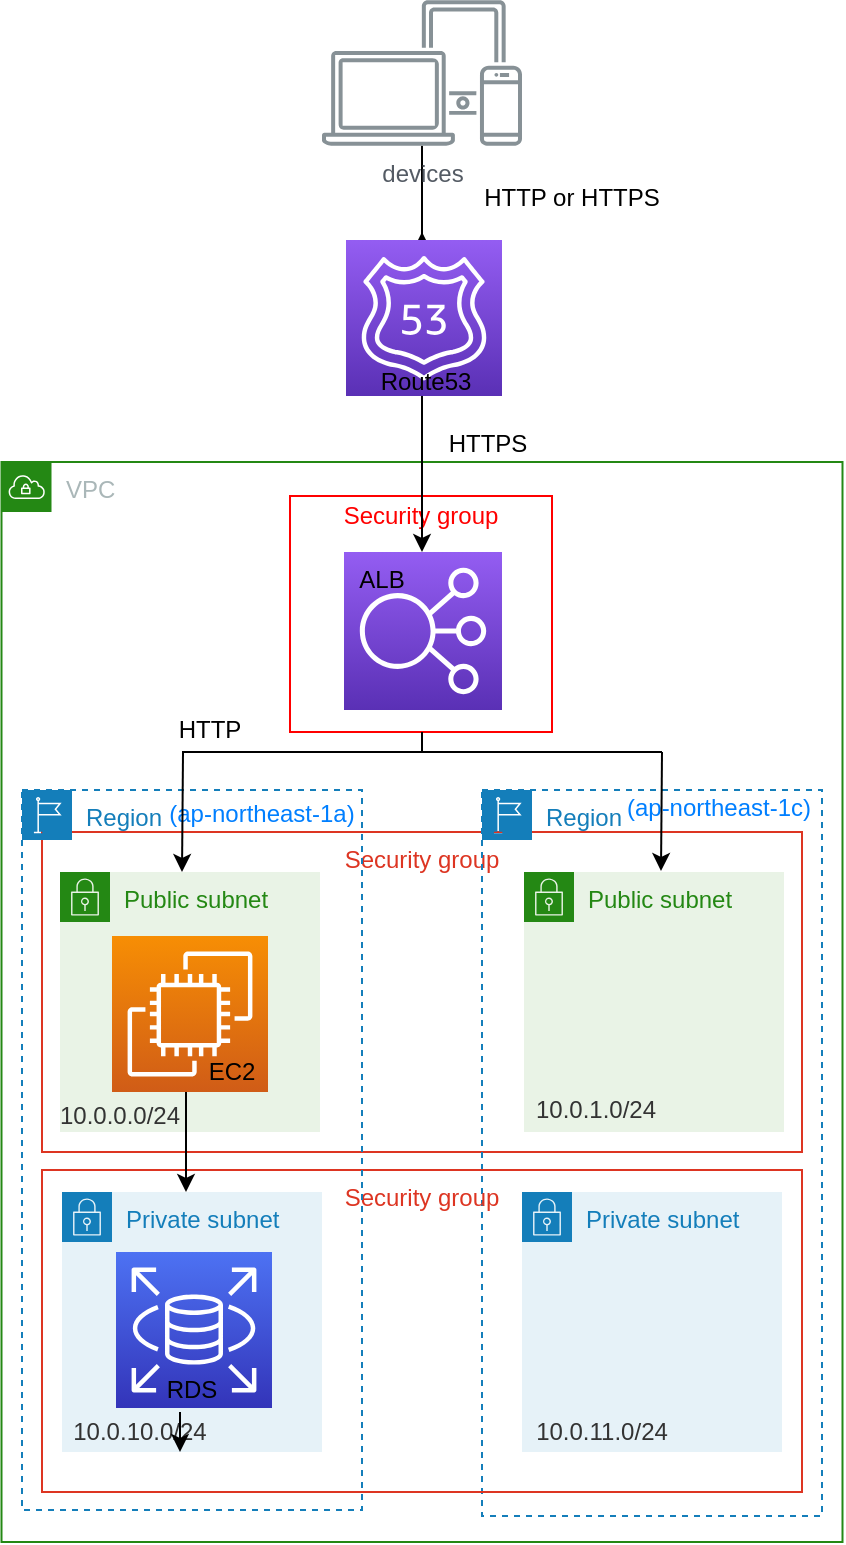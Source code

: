 <mxfile version="13.10.0" type="embed">
    <diagram id="-oZIzZHeygxcKHyczaxx" name="Page-1">
        <mxGraphModel dx="956" dy="237" grid="1" gridSize="10" guides="1" tooltips="1" connect="1" arrows="1" fold="1" page="1" pageScale="1" pageWidth="850" pageHeight="1100" background="none" math="0" shadow="0">
            <root>
                <mxCell id="0"/>
                <mxCell id="1" parent="0"/>
                <mxCell id="43" value="Security group" style="fillColor=none;strokeColor=#DD3522;verticalAlign=top;fontStyle=0;fontColor=#DD3522;rounded=0;glass=0;labelBackgroundColor=none;sketch=0;" vertex="1" parent="1">
                    <mxGeometry x="290" y="420" width="380" height="160" as="geometry"/>
                </mxCell>
                <mxCell id="32" value="Region" style="points=[[0,0],[0.25,0],[0.5,0],[0.75,0],[1,0],[1,0.25],[1,0.5],[1,0.75],[1,1],[0.75,1],[0.5,1],[0.25,1],[0,1],[0,0.75],[0,0.5],[0,0.25]];outlineConnect=0;gradientColor=none;html=1;whiteSpace=wrap;fontSize=12;fontStyle=0;shape=mxgraph.aws4.group;grIcon=mxgraph.aws4.group_region;strokeColor=#147EBA;fillColor=none;verticalAlign=top;align=left;spacingLeft=30;fontColor=#147EBA;dashed=1;rounded=0;glass=0;labelBackgroundColor=none;sketch=0;" vertex="1" parent="1">
                    <mxGeometry x="510" y="399" width="170" height="363" as="geometry"/>
                </mxCell>
                <mxCell id="14" value="VPC" style="points=[[0,0],[0.25,0],[0.5,0],[0.75,0],[1,0],[1,0.25],[1,0.5],[1,0.75],[1,1],[0.75,1],[0.5,1],[0.25,1],[0,1],[0,0.75],[0,0.5],[0,0.25]];outlineConnect=0;gradientColor=none;html=1;whiteSpace=wrap;fontSize=12;fontStyle=0;shape=mxgraph.aws4.group;grIcon=mxgraph.aws4.group_vpc;strokeColor=#248814;fillColor=none;verticalAlign=top;align=left;spacingLeft=30;fontColor=#AAB7B8;dashed=0;rounded=0;glass=0;labelBackgroundColor=none;sketch=0;" vertex="1" parent="1">
                    <mxGeometry x="269.75" y="235" width="420.5" height="540" as="geometry"/>
                </mxCell>
                <mxCell id="44" value="Security group" style="fillColor=none;strokeColor=#DD3522;verticalAlign=top;fontStyle=0;fontColor=#DD3522;rounded=0;glass=0;labelBackgroundColor=none;sketch=0;" vertex="1" parent="1">
                    <mxGeometry x="290" y="589" width="380" height="161" as="geometry"/>
                </mxCell>
                <mxCell id="23" value="Public subnet" style="points=[[0,0],[0.25,0],[0.5,0],[0.75,0],[1,0],[1,0.25],[1,0.5],[1,0.75],[1,1],[0.75,1],[0.5,1],[0.25,1],[0,1],[0,0.75],[0,0.5],[0,0.25]];outlineConnect=0;gradientColor=none;html=1;whiteSpace=wrap;fontSize=12;fontStyle=0;shape=mxgraph.aws4.group;grIcon=mxgraph.aws4.group_security_group;grStroke=0;strokeColor=#248814;fillColor=#E9F3E6;verticalAlign=top;align=left;spacingLeft=30;fontColor=#248814;dashed=0;rounded=0;glass=0;labelBackgroundColor=none;sketch=0;" vertex="1" parent="1">
                    <mxGeometry x="531" y="440" width="130" height="130" as="geometry"/>
                </mxCell>
                <mxCell id="24" value="Public subnet" style="points=[[0,0],[0.25,0],[0.5,0],[0.75,0],[1,0],[1,0.25],[1,0.5],[1,0.75],[1,1],[0.75,1],[0.5,1],[0.25,1],[0,1],[0,0.75],[0,0.5],[0,0.25]];outlineConnect=0;gradientColor=none;html=1;whiteSpace=wrap;fontSize=12;fontStyle=0;shape=mxgraph.aws4.group;grIcon=mxgraph.aws4.group_security_group;grStroke=0;strokeColor=#248814;fillColor=#E9F3E6;verticalAlign=top;align=left;spacingLeft=30;fontColor=#248814;dashed=0;rounded=0;glass=0;labelBackgroundColor=none;sketch=0;" vertex="1" parent="1">
                    <mxGeometry x="299" y="440" width="130" height="130" as="geometry"/>
                </mxCell>
                <mxCell id="37" value="Region" style="points=[[0,0],[0.25,0],[0.5,0],[0.75,0],[1,0],[1,0.25],[1,0.5],[1,0.75],[1,1],[0.75,1],[0.5,1],[0.25,1],[0,1],[0,0.75],[0,0.5],[0,0.25]];outlineConnect=0;gradientColor=none;html=1;whiteSpace=wrap;fontSize=12;fontStyle=0;shape=mxgraph.aws4.group;grIcon=mxgraph.aws4.group_region;strokeColor=#147EBA;fillColor=none;verticalAlign=top;align=left;spacingLeft=30;fontColor=#147EBA;dashed=1;rounded=0;glass=0;labelBackgroundColor=none;sketch=0;" vertex="1" parent="1">
                    <mxGeometry x="280" y="399" width="170" height="360" as="geometry"/>
                </mxCell>
                <mxCell id="12" value="" style="rounded=0;whiteSpace=wrap;html=1;labelBackgroundColor=none;fillColor=none;strokeColor=#FF0000;sketch=0;glass=0;" vertex="1" parent="1">
                    <mxGeometry x="414" y="252" width="131" height="118" as="geometry"/>
                </mxCell>
                <mxCell id="4" style="edgeStyle=orthogonalEdgeStyle;rounded=0;orthogonalLoop=1;jettySize=auto;html=1;" parent="1" edge="1">
                    <mxGeometry relative="1" as="geometry">
                        <mxPoint x="480" y="120" as="targetPoint"/>
                        <Array as="points">
                            <mxPoint x="480" y="140"/>
                        </Array>
                        <mxPoint x="480" y="76.871" as="sourcePoint"/>
                    </mxGeometry>
                </mxCell>
                <mxCell id="3" value="devices" style="outlineConnect=0;gradientColor=none;fontColor=#545B64;strokeColor=none;fillColor=#879196;dashed=0;verticalLabelPosition=bottom;verticalAlign=top;align=center;html=1;fontSize=12;fontStyle=0;aspect=fixed;shape=mxgraph.aws4.illustration_devices;pointerEvents=1" parent="1" vertex="1">
                    <mxGeometry x="430" y="4" width="100" height="73" as="geometry"/>
                </mxCell>
                <mxCell id="5" value="" style="outlineConnect=0;fontColor=#232F3E;gradientColor=#945DF2;gradientDirection=north;fillColor=#5A30B5;strokeColor=#ffffff;dashed=0;verticalLabelPosition=bottom;verticalAlign=top;align=center;html=1;fontSize=12;fontStyle=0;aspect=fixed;shape=mxgraph.aws4.resourceIcon;resIcon=mxgraph.aws4.route_53;" parent="1" vertex="1">
                    <mxGeometry x="442" y="124" width="78" height="78" as="geometry"/>
                </mxCell>
                <mxCell id="7" value="Route53" style="rounded=0;whiteSpace=wrap;html=1;labelBackgroundColor=none;fillColor=none;strokeColor=none;" vertex="1" parent="1">
                    <mxGeometry x="441.5" y="185" width="80" height="20" as="geometry"/>
                </mxCell>
                <mxCell id="9" value="HTTPS" style="rounded=0;whiteSpace=wrap;html=1;labelBackgroundColor=none;fillColor=none;strokeColor=none;" vertex="1" parent="1">
                    <mxGeometry x="473" y="216" width="80" height="20" as="geometry"/>
                </mxCell>
                <mxCell id="10" value="" style="outlineConnect=0;fontColor=#232F3E;gradientColor=#945DF2;gradientDirection=north;fillColor=#5A30B5;strokeColor=#ffffff;dashed=0;verticalLabelPosition=bottom;verticalAlign=top;align=center;html=1;fontSize=12;fontStyle=0;aspect=fixed;shape=mxgraph.aws4.resourceIcon;resIcon=mxgraph.aws4.elastic_load_balancing;labelBackgroundColor=none;" vertex="1" parent="1">
                    <mxGeometry x="441" y="280" width="79" height="79" as="geometry"/>
                </mxCell>
                <mxCell id="11" value="ALB" style="rounded=0;whiteSpace=wrap;html=1;labelBackgroundColor=none;fillColor=none;strokeColor=none;" vertex="1" parent="1">
                    <mxGeometry x="420" y="284" width="80" height="20" as="geometry"/>
                </mxCell>
                <mxCell id="13" value="&lt;font color=&quot;#ff0000&quot;&gt;Security group&lt;/font&gt;" style="rounded=0;whiteSpace=wrap;html=1;labelBackgroundColor=none;fillColor=none;strokeColor=none;" vertex="1" parent="1">
                    <mxGeometry x="428" y="252" width="103" height="20" as="geometry"/>
                </mxCell>
                <mxCell id="25" value="Private subnet" style="points=[[0,0],[0.25,0],[0.5,0],[0.75,0],[1,0],[1,0.25],[1,0.5],[1,0.75],[1,1],[0.75,1],[0.5,1],[0.25,1],[0,1],[0,0.75],[0,0.5],[0,0.25]];outlineConnect=0;gradientColor=none;html=1;whiteSpace=wrap;fontSize=12;fontStyle=0;shape=mxgraph.aws4.group;grIcon=mxgraph.aws4.group_security_group;grStroke=0;strokeColor=#147EBA;fillColor=#E6F2F8;verticalAlign=top;align=left;spacingLeft=30;fontColor=#147EBA;dashed=0;rounded=0;glass=0;labelBackgroundColor=none;sketch=0;" vertex="1" parent="1">
                    <mxGeometry x="530" y="600" width="130" height="130" as="geometry"/>
                </mxCell>
                <mxCell id="26" value="Private subnet" style="points=[[0,0],[0.25,0],[0.5,0],[0.75,0],[1,0],[1,0.25],[1,0.5],[1,0.75],[1,1],[0.75,1],[0.5,1],[0.25,1],[0,1],[0,0.75],[0,0.5],[0,0.25]];outlineConnect=0;gradientColor=none;html=1;whiteSpace=wrap;fontSize=12;fontStyle=0;shape=mxgraph.aws4.group;grIcon=mxgraph.aws4.group_security_group;grStroke=0;strokeColor=#147EBA;fillColor=#E6F2F8;verticalAlign=top;align=left;spacingLeft=30;fontColor=#147EBA;dashed=0;rounded=0;glass=0;labelBackgroundColor=none;sketch=0;" vertex="1" parent="1">
                    <mxGeometry x="300" y="600" width="130" height="130" as="geometry"/>
                </mxCell>
                <mxCell id="30" value="&lt;font color=&quot;#333333&quot;&gt;10.0.10.0/24&lt;/font&gt;" style="rounded=0;whiteSpace=wrap;html=1;labelBackgroundColor=none;fillColor=none;strokeColor=none;" vertex="1" parent="1">
                    <mxGeometry x="299" y="710" width="80" height="20" as="geometry"/>
                </mxCell>
                <mxCell id="34" value="&lt;font color=&quot;#007fff&quot;&gt;(ap-northeast-1c)&lt;/font&gt;" style="rounded=0;whiteSpace=wrap;html=1;labelBackgroundColor=none;fillColor=none;strokeColor=none;" vertex="1" parent="1">
                    <mxGeometry x="577" y="398" width="103" height="20" as="geometry"/>
                </mxCell>
                <mxCell id="39" value="&lt;font color=&quot;#007fff&quot;&gt;(ap-northeast-1a)&lt;/font&gt;" style="rounded=0;whiteSpace=wrap;html=1;labelBackgroundColor=none;fillColor=none;strokeColor=none;" vertex="1" parent="1">
                    <mxGeometry x="350" y="399" width="100" height="23" as="geometry"/>
                </mxCell>
                <mxCell id="42" value="&lt;font color=&quot;#333333&quot;&gt;10.0.11.0/24&lt;/font&gt;" style="rounded=0;whiteSpace=wrap;html=1;labelBackgroundColor=none;fillColor=none;strokeColor=none;" vertex="1" parent="1">
                    <mxGeometry x="530" y="710" width="80" height="20" as="geometry"/>
                </mxCell>
                <mxCell id="45" style="edgeStyle=orthogonalEdgeStyle;rounded=0;orthogonalLoop=1;jettySize=auto;html=1;exitX=0.75;exitY=0;exitDx=0;exitDy=0;entryX=0.75;entryY=1;entryDx=0;entryDy=0;" edge="1" parent="1" source="30" target="30">
                    <mxGeometry relative="1" as="geometry"/>
                </mxCell>
                <mxCell id="46" value="" style="outlineConnect=0;fontColor=#232F3E;gradientColor=#4D72F3;gradientDirection=north;fillColor=#3334B9;strokeColor=#ffffff;dashed=0;verticalLabelPosition=bottom;verticalAlign=top;align=center;html=1;fontSize=12;fontStyle=0;aspect=fixed;shape=mxgraph.aws4.resourceIcon;resIcon=mxgraph.aws4.rds;rounded=0;glass=0;labelBackgroundColor=none;sketch=0;" vertex="1" parent="1">
                    <mxGeometry x="327" y="630" width="78" height="78" as="geometry"/>
                </mxCell>
                <mxCell id="47" value="RDS" style="rounded=0;whiteSpace=wrap;html=1;labelBackgroundColor=none;fillColor=none;strokeColor=none;" vertex="1" parent="1">
                    <mxGeometry x="325" y="689" width="80" height="20" as="geometry"/>
                </mxCell>
                <mxCell id="48" value="" style="outlineConnect=0;fontColor=#232F3E;gradientColor=#F78E04;gradientDirection=north;fillColor=#D05C17;strokeColor=#ffffff;dashed=0;verticalLabelPosition=bottom;verticalAlign=top;align=center;html=1;fontSize=12;fontStyle=0;aspect=fixed;shape=mxgraph.aws4.resourceIcon;resIcon=mxgraph.aws4.ec2;rounded=0;glass=0;labelBackgroundColor=none;sketch=0;" vertex="1" parent="1">
                    <mxGeometry x="325" y="472" width="78" height="78" as="geometry"/>
                </mxCell>
                <mxCell id="49" value="EC2" style="rounded=0;whiteSpace=wrap;html=1;labelBackgroundColor=none;fillColor=none;strokeColor=none;" vertex="1" parent="1">
                    <mxGeometry x="345" y="530" width="80" height="20" as="geometry"/>
                </mxCell>
                <mxCell id="50" value="HTTP or HTTPS" style="rounded=0;whiteSpace=wrap;html=1;labelBackgroundColor=none;fillColor=none;strokeColor=none;" vertex="1" parent="1">
                    <mxGeometry x="495" y="93" width="120" height="20" as="geometry"/>
                </mxCell>
                <mxCell id="54" value="" style="endArrow=classic;html=1;" edge="1" parent="1">
                    <mxGeometry width="50" height="50" relative="1" as="geometry">
                        <mxPoint x="480" y="202" as="sourcePoint"/>
                        <mxPoint x="480" y="280" as="targetPoint"/>
                    </mxGeometry>
                </mxCell>
                <mxCell id="55" value="&lt;font color=&quot;#333333&quot;&gt;10.0.1.0/24&lt;/font&gt;" style="rounded=0;whiteSpace=wrap;html=1;labelBackgroundColor=none;fillColor=none;strokeColor=none;" vertex="1" parent="1">
                    <mxGeometry x="527" y="548.5" width="80" height="20" as="geometry"/>
                </mxCell>
                <mxCell id="56" value="&lt;font color=&quot;#333333&quot;&gt;10.0.0.0/24&lt;/font&gt;" style="rounded=0;whiteSpace=wrap;html=1;labelBackgroundColor=none;fillColor=none;strokeColor=none;" vertex="1" parent="1">
                    <mxGeometry x="289" y="551.5" width="80" height="20" as="geometry"/>
                </mxCell>
                <mxCell id="59" value="" style="endArrow=none;html=1;" edge="1" parent="1">
                    <mxGeometry width="50" height="50" relative="1" as="geometry">
                        <mxPoint x="480" y="380" as="sourcePoint"/>
                        <mxPoint x="480" y="370" as="targetPoint"/>
                    </mxGeometry>
                </mxCell>
                <mxCell id="65" value="" style="endArrow=none;html=1;" edge="1" parent="1">
                    <mxGeometry width="50" height="50" relative="1" as="geometry">
                        <mxPoint x="600" y="380" as="sourcePoint"/>
                        <mxPoint x="480" y="380" as="targetPoint"/>
                    </mxGeometry>
                </mxCell>
                <mxCell id="66" value="" style="endArrow=none;html=1;" edge="1" parent="1">
                    <mxGeometry width="50" height="50" relative="1" as="geometry">
                        <mxPoint x="480.5" y="380" as="sourcePoint"/>
                        <mxPoint x="360" y="380" as="targetPoint"/>
                    </mxGeometry>
                </mxCell>
                <mxCell id="69" value="" style="endArrow=classic;html=1;entryX=0.5;entryY=0;entryDx=0;entryDy=0;" edge="1" parent="1">
                    <mxGeometry width="50" height="50" relative="1" as="geometry">
                        <mxPoint x="600" y="380" as="sourcePoint"/>
                        <mxPoint x="599.5" y="439.5" as="targetPoint"/>
                    </mxGeometry>
                </mxCell>
                <mxCell id="70" value="" style="endArrow=classic;html=1;entryX=0.5;entryY=0;entryDx=0;entryDy=0;" edge="1" parent="1">
                    <mxGeometry width="50" height="50" relative="1" as="geometry">
                        <mxPoint x="360.5" y="380.5" as="sourcePoint"/>
                        <mxPoint x="360" y="440" as="targetPoint"/>
                    </mxGeometry>
                </mxCell>
                <mxCell id="72" value="" style="endArrow=classic;html=1;strokeColor=#000000;" edge="1" parent="1">
                    <mxGeometry width="50" height="50" relative="1" as="geometry">
                        <mxPoint x="362" y="550" as="sourcePoint"/>
                        <mxPoint x="362" y="600" as="targetPoint"/>
                    </mxGeometry>
                </mxCell>
                <mxCell id="73" value="HTTP" style="rounded=0;whiteSpace=wrap;html=1;labelBackgroundColor=none;fillColor=none;strokeColor=none;" vertex="1" parent="1">
                    <mxGeometry x="334" y="359" width="80" height="20" as="geometry"/>
                </mxCell>
            </root>
        </mxGraphModel>
    </diagram>
</mxfile>